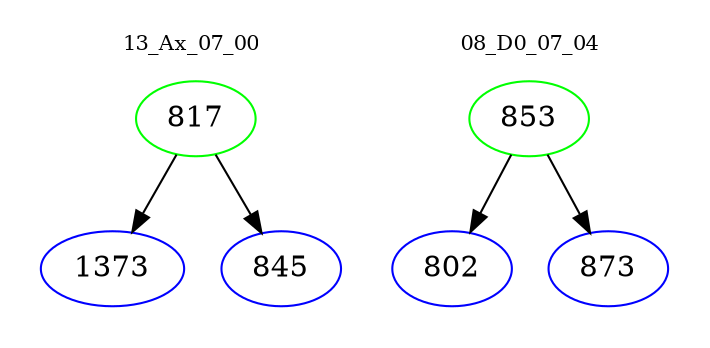 digraph{
subgraph cluster_0 {
color = white
label = "13_Ax_07_00";
fontsize=10;
T0_817 [label="817", color="green"]
T0_817 -> T0_1373 [color="black"]
T0_1373 [label="1373", color="blue"]
T0_817 -> T0_845 [color="black"]
T0_845 [label="845", color="blue"]
}
subgraph cluster_1 {
color = white
label = "08_D0_07_04";
fontsize=10;
T1_853 [label="853", color="green"]
T1_853 -> T1_802 [color="black"]
T1_802 [label="802", color="blue"]
T1_853 -> T1_873 [color="black"]
T1_873 [label="873", color="blue"]
}
}
